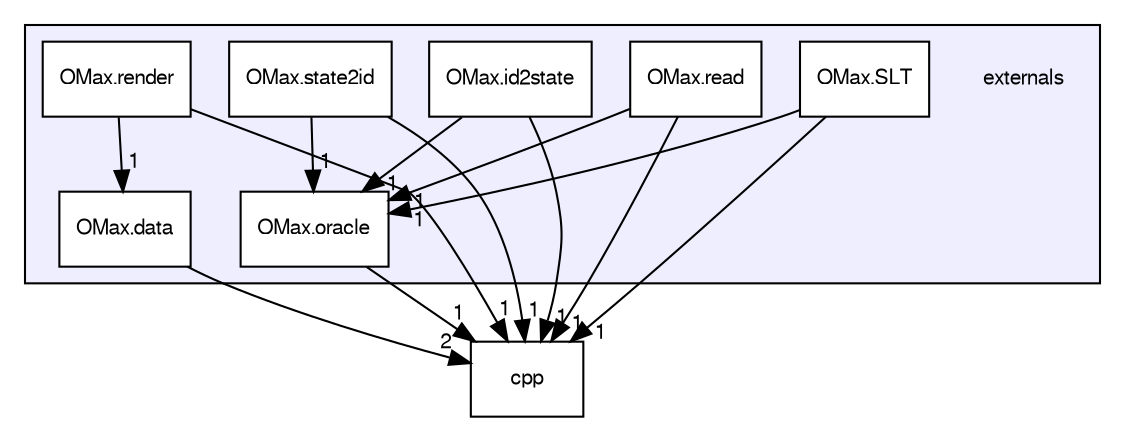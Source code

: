 digraph G {
  bgcolor=transparent;
  compound=true
  node [ fontsize="10", fontname="FreeSans"];
  edge [ labelfontsize="10", labelfontname="FreeSans"];
  subgraph clusterdir_5d3bd0992c8e2bd4ed44d76072fb2e08 {
    graph [ bgcolor="#eeeeff", pencolor="black", label="" URL="dir_5d3bd0992c8e2bd4ed44d76072fb2e08.html"];
    dir_5d3bd0992c8e2bd4ed44d76072fb2e08 [shape=plaintext label="externals"];
    dir_fcead808c64ab39e8f0eaefa2dea8007 [shape=box label="OMax.data" color="black" fillcolor="white" style="filled" URL="dir_fcead808c64ab39e8f0eaefa2dea8007.html"];
    dir_067075d50ff819bc02775a0cd0ab3fdb [shape=box label="OMax.id2state" color="black" fillcolor="white" style="filled" URL="dir_067075d50ff819bc02775a0cd0ab3fdb.html"];
    dir_d18fb165b56304cf30dbaaccdacc99be [shape=box label="OMax.oracle" color="black" fillcolor="white" style="filled" URL="dir_d18fb165b56304cf30dbaaccdacc99be.html"];
    dir_15d8dbeea8df7b2f0de7a1fa3d4de908 [shape=box label="OMax.read" color="black" fillcolor="white" style="filled" URL="dir_15d8dbeea8df7b2f0de7a1fa3d4de908.html"];
    dir_3caf66f3bfd8640dff182806dc5f5a15 [shape=box label="OMax.render" color="black" fillcolor="white" style="filled" URL="dir_3caf66f3bfd8640dff182806dc5f5a15.html"];
    dir_038df9ba880e5f6d187a05765737e8cd [shape=box label="OMax.SLT" color="black" fillcolor="white" style="filled" URL="dir_038df9ba880e5f6d187a05765737e8cd.html"];
    dir_a5cbaa3035ebd415f1e923ead1f6733a [shape=box label="OMax.state2id" color="black" fillcolor="white" style="filled" URL="dir_a5cbaa3035ebd415f1e923ead1f6733a.html"];
  }
  dir_dee79334267afcd35a7e019c8245e3a8 [shape=box label="cpp" URL="dir_dee79334267afcd35a7e019c8245e3a8.html"];
  dir_fcead808c64ab39e8f0eaefa2dea8007->dir_dee79334267afcd35a7e019c8245e3a8 [headlabel="2", labeldistance=1.5 headhref="dir_000005_000012.html"];
  dir_038df9ba880e5f6d187a05765737e8cd->dir_dee79334267afcd35a7e019c8245e3a8 [headlabel="1", labeldistance=1.5 headhref="dir_000010_000012.html"];
  dir_038df9ba880e5f6d187a05765737e8cd->dir_d18fb165b56304cf30dbaaccdacc99be [headlabel="1", labeldistance=1.5 headhref="dir_000010_000007.html"];
  dir_a5cbaa3035ebd415f1e923ead1f6733a->dir_dee79334267afcd35a7e019c8245e3a8 [headlabel="1", labeldistance=1.5 headhref="dir_000011_000012.html"];
  dir_a5cbaa3035ebd415f1e923ead1f6733a->dir_d18fb165b56304cf30dbaaccdacc99be [headlabel="1", labeldistance=1.5 headhref="dir_000011_000007.html"];
  dir_067075d50ff819bc02775a0cd0ab3fdb->dir_dee79334267afcd35a7e019c8245e3a8 [headlabel="1", labeldistance=1.5 headhref="dir_000006_000012.html"];
  dir_067075d50ff819bc02775a0cd0ab3fdb->dir_d18fb165b56304cf30dbaaccdacc99be [headlabel="1", labeldistance=1.5 headhref="dir_000006_000007.html"];
  dir_15d8dbeea8df7b2f0de7a1fa3d4de908->dir_dee79334267afcd35a7e019c8245e3a8 [headlabel="1", labeldistance=1.5 headhref="dir_000008_000012.html"];
  dir_15d8dbeea8df7b2f0de7a1fa3d4de908->dir_d18fb165b56304cf30dbaaccdacc99be [headlabel="1", labeldistance=1.5 headhref="dir_000008_000007.html"];
  dir_d18fb165b56304cf30dbaaccdacc99be->dir_dee79334267afcd35a7e019c8245e3a8 [headlabel="1", labeldistance=1.5 headhref="dir_000007_000012.html"];
  dir_3caf66f3bfd8640dff182806dc5f5a15->dir_fcead808c64ab39e8f0eaefa2dea8007 [headlabel="1", labeldistance=1.5 headhref="dir_000009_000005.html"];
  dir_3caf66f3bfd8640dff182806dc5f5a15->dir_dee79334267afcd35a7e019c8245e3a8 [headlabel="1", labeldistance=1.5 headhref="dir_000009_000012.html"];
}

